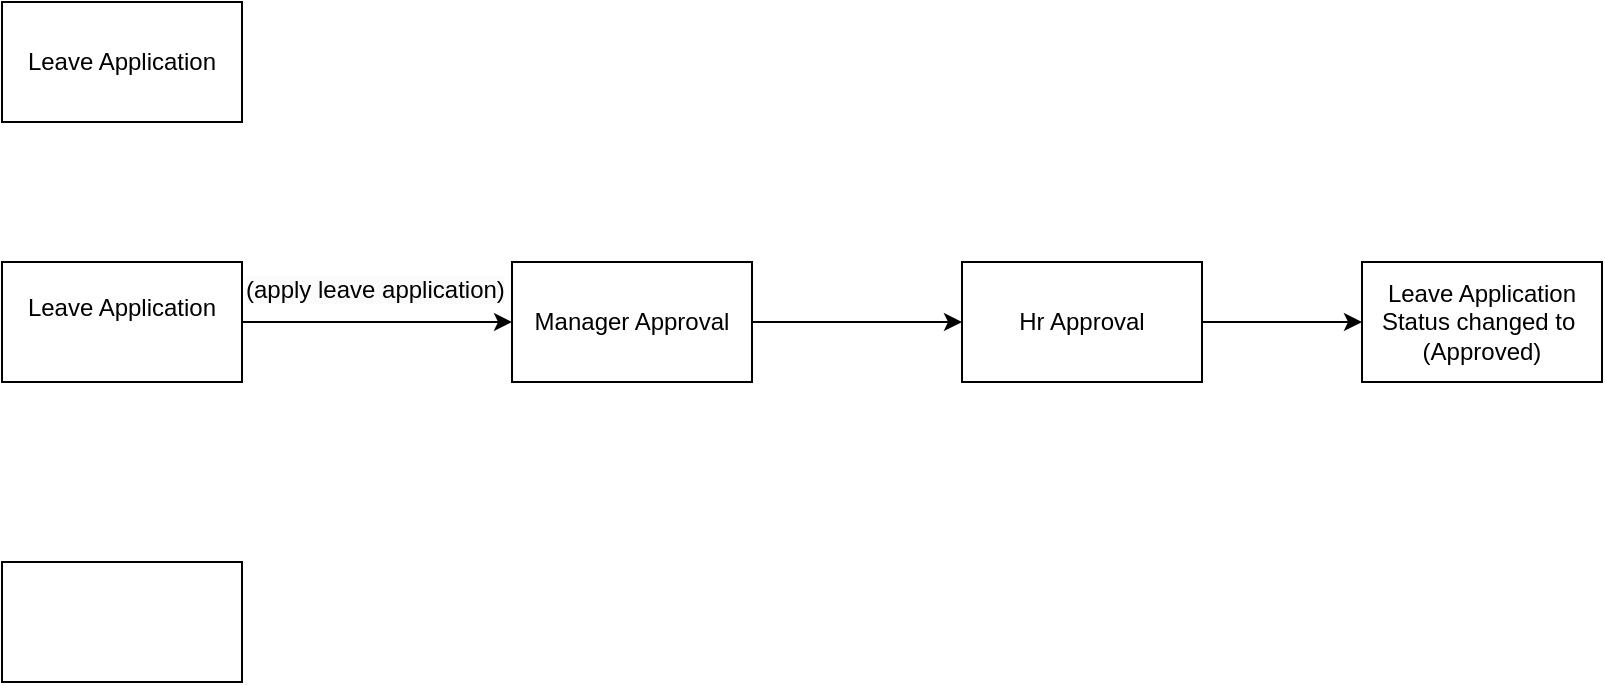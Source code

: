 <mxfile version="24.7.16">
  <diagram name="Page-1" id="ltxTjbDsIKDXTP8MXprU">
    <mxGraphModel dx="1035" dy="541" grid="1" gridSize="10" guides="1" tooltips="1" connect="1" arrows="1" fold="1" page="1" pageScale="1" pageWidth="850" pageHeight="1100" math="0" shadow="0">
      <root>
        <mxCell id="0" />
        <mxCell id="1" parent="0" />
        <mxCell id="IX7F5I1TnNcRq7RptcKg-1" value="Leave Application" style="rounded=0;whiteSpace=wrap;html=1;" vertex="1" parent="1">
          <mxGeometry x="50" y="50" width="120" height="60" as="geometry" />
        </mxCell>
        <mxCell id="IX7F5I1TnNcRq7RptcKg-6" value="" style="edgeStyle=orthogonalEdgeStyle;rounded=0;orthogonalLoop=1;jettySize=auto;html=1;" edge="1" parent="1" source="IX7F5I1TnNcRq7RptcKg-4" target="IX7F5I1TnNcRq7RptcKg-5">
          <mxGeometry relative="1" as="geometry" />
        </mxCell>
        <mxCell id="IX7F5I1TnNcRq7RptcKg-4" value="Leave Application&lt;div&gt;&lt;br&gt;&lt;/div&gt;" style="rounded=0;whiteSpace=wrap;html=1;" vertex="1" parent="1">
          <mxGeometry x="50" y="180" width="120" height="60" as="geometry" />
        </mxCell>
        <mxCell id="IX7F5I1TnNcRq7RptcKg-9" value="" style="edgeStyle=orthogonalEdgeStyle;rounded=0;orthogonalLoop=1;jettySize=auto;html=1;" edge="1" parent="1" source="IX7F5I1TnNcRq7RptcKg-5" target="IX7F5I1TnNcRq7RptcKg-8">
          <mxGeometry relative="1" as="geometry" />
        </mxCell>
        <mxCell id="IX7F5I1TnNcRq7RptcKg-5" value="Manager Approval" style="whiteSpace=wrap;html=1;rounded=0;" vertex="1" parent="1">
          <mxGeometry x="305" y="180" width="120" height="60" as="geometry" />
        </mxCell>
        <mxCell id="IX7F5I1TnNcRq7RptcKg-7" value="&lt;span style=&quot;color: rgb(0, 0, 0); font-family: Helvetica; font-size: 12px; font-style: normal; font-variant-ligatures: normal; font-variant-caps: normal; font-weight: 400; letter-spacing: normal; orphans: 2; text-align: center; text-indent: 0px; text-transform: none; widows: 2; word-spacing: 0px; -webkit-text-stroke-width: 0px; white-space: normal; background-color: rgb(251, 251, 251); text-decoration-thickness: initial; text-decoration-style: initial; text-decoration-color: initial; display: inline !important; float: none;&quot;&gt;(apply leave application)&lt;/span&gt;" style="text;whiteSpace=wrap;html=1;" vertex="1" parent="1">
          <mxGeometry x="170" y="180" width="160" height="40" as="geometry" />
        </mxCell>
        <mxCell id="IX7F5I1TnNcRq7RptcKg-11" value="" style="edgeStyle=orthogonalEdgeStyle;rounded=0;orthogonalLoop=1;jettySize=auto;html=1;" edge="1" parent="1" source="IX7F5I1TnNcRq7RptcKg-8" target="IX7F5I1TnNcRq7RptcKg-10">
          <mxGeometry relative="1" as="geometry" />
        </mxCell>
        <mxCell id="IX7F5I1TnNcRq7RptcKg-8" value="Hr Approval" style="whiteSpace=wrap;html=1;rounded=0;" vertex="1" parent="1">
          <mxGeometry x="530" y="180" width="120" height="60" as="geometry" />
        </mxCell>
        <mxCell id="IX7F5I1TnNcRq7RptcKg-10" value="Leave Application&lt;div&gt;Status changed to&amp;nbsp;&lt;/div&gt;&lt;div&gt;(Approved)&lt;/div&gt;" style="whiteSpace=wrap;html=1;rounded=0;" vertex="1" parent="1">
          <mxGeometry x="730" y="180" width="120" height="60" as="geometry" />
        </mxCell>
        <mxCell id="IX7F5I1TnNcRq7RptcKg-12" value="" style="rounded=0;whiteSpace=wrap;html=1;" vertex="1" parent="1">
          <mxGeometry x="50" y="330" width="120" height="60" as="geometry" />
        </mxCell>
      </root>
    </mxGraphModel>
  </diagram>
</mxfile>
